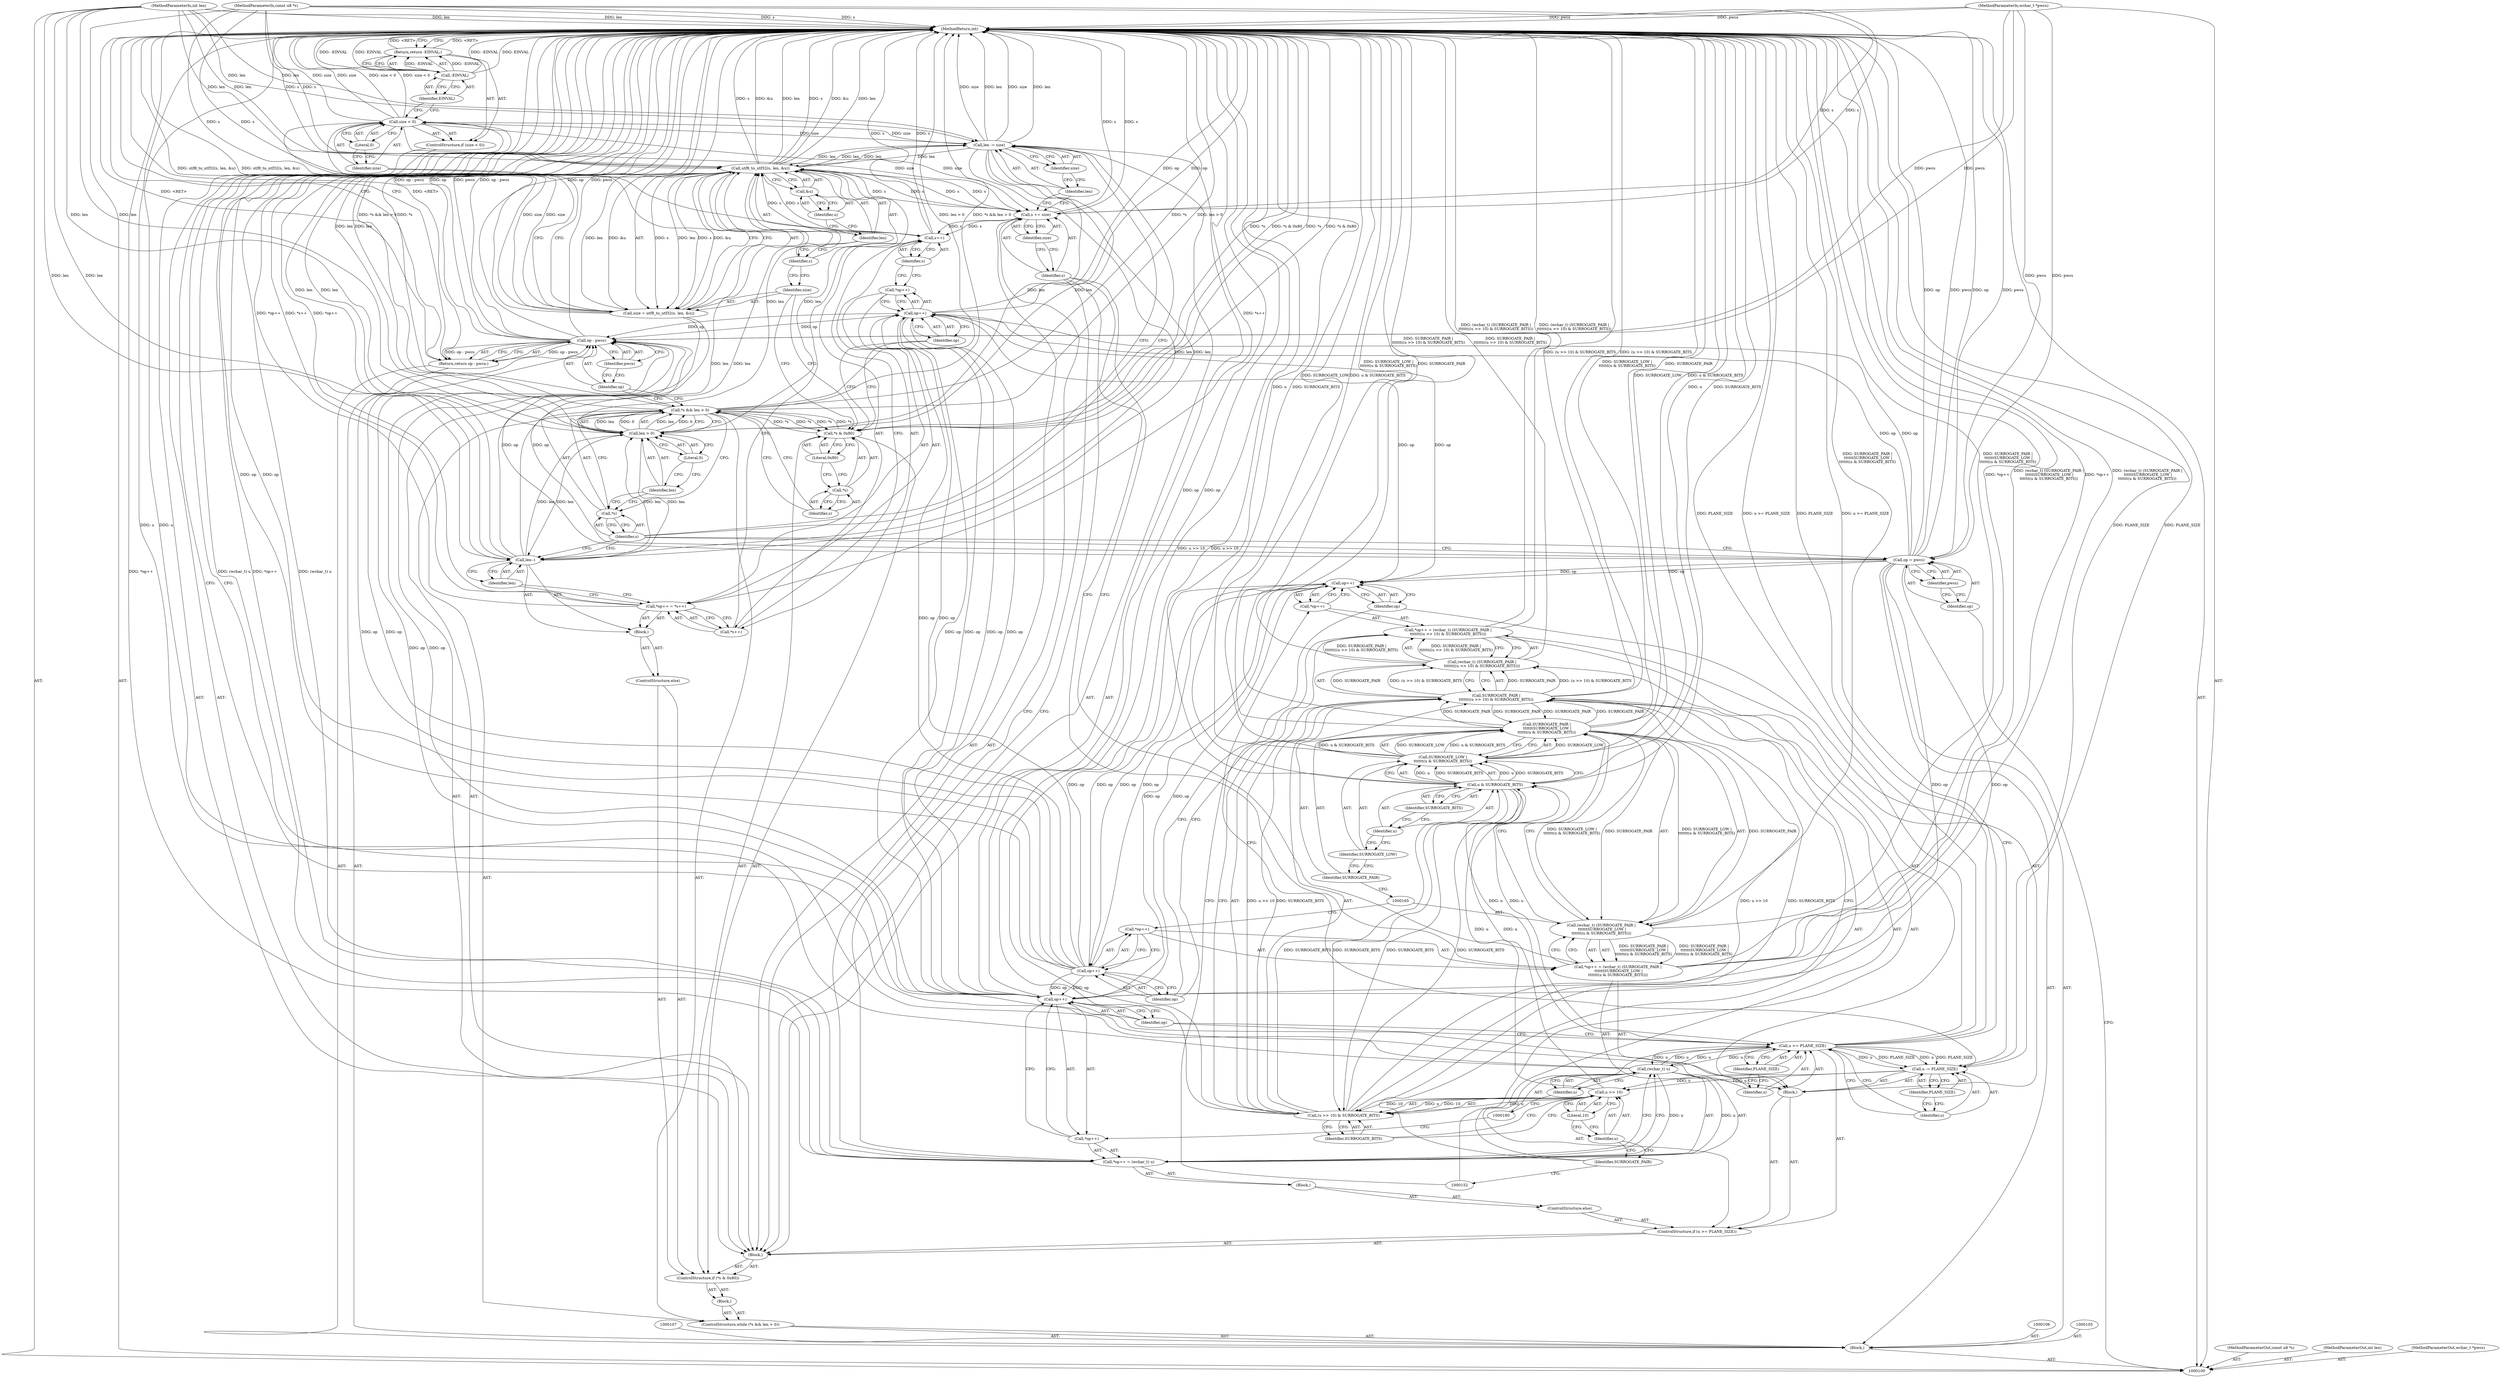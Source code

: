 digraph "1_linux_0720a06a7518c9d0c0125bd5d1f3b6264c55c3dd_1" {
"1000203" [label="(MethodReturn,int)"];
"1000101" [label="(MethodParameterIn,const u8 *s)"];
"1000298" [label="(MethodParameterOut,const u8 *s)"];
"1000102" [label="(MethodParameterIn,int len)"];
"1000299" [label="(MethodParameterOut,int len)"];
"1000103" [label="(MethodParameterIn,wchar_t *pwcs)"];
"1000300" [label="(MethodParameterOut,wchar_t *pwcs)"];
"1000127" [label="(Call,utf8_to_utf32(s, len, &u))"];
"1000128" [label="(Identifier,s)"];
"1000129" [label="(Identifier,len)"];
"1000130" [label="(Call,&u)"];
"1000131" [label="(Identifier,u)"];
"1000125" [label="(Call,size = utf8_to_utf32(s, len, &u))"];
"1000126" [label="(Identifier,size)"];
"1000135" [label="(Literal,0)"];
"1000132" [label="(ControlStructure,if (size < 0))"];
"1000133" [label="(Call,size < 0)"];
"1000134" [label="(Identifier,size)"];
"1000137" [label="(Call,-EINVAL)"];
"1000138" [label="(Identifier,EINVAL)"];
"1000136" [label="(Return,return -EINVAL;)"];
"1000142" [label="(Identifier,PLANE_SIZE)"];
"1000143" [label="(Block,)"];
"1000139" [label="(ControlStructure,if (u >= PLANE_SIZE))"];
"1000140" [label="(Call,u >= PLANE_SIZE)"];
"1000141" [label="(Identifier,u)"];
"1000146" [label="(Identifier,PLANE_SIZE)"];
"1000144" [label="(Call,u -= PLANE_SIZE)"];
"1000145" [label="(Identifier,u)"];
"1000151" [label="(Call,(wchar_t) (SURROGATE_PAIR |\n\t\t\t\t\t\t((u >> 10) & SURROGATE_BITS)))"];
"1000153" [label="(Call,SURROGATE_PAIR |\n\t\t\t\t\t\t((u >> 10) & SURROGATE_BITS))"];
"1000154" [label="(Identifier,SURROGATE_PAIR)"];
"1000147" [label="(Call,*op++ = (wchar_t) (SURROGATE_PAIR |\n\t\t\t\t\t\t((u >> 10) & SURROGATE_BITS)))"];
"1000148" [label="(Call,*op++)"];
"1000149" [label="(Call,op++)"];
"1000150" [label="(Identifier,op)"];
"1000158" [label="(Literal,10)"];
"1000159" [label="(Identifier,SURROGATE_BITS)"];
"1000155" [label="(Call,(u >> 10) & SURROGATE_BITS)"];
"1000156" [label="(Call,u >> 10)"];
"1000157" [label="(Identifier,u)"];
"1000164" [label="(Call,(wchar_t) (SURROGATE_PAIR |\n \t\t\t\t\t\tSURROGATE_LOW |\n\t\t\t\t\t\t(u & SURROGATE_BITS)))"];
"1000166" [label="(Call,SURROGATE_PAIR |\n \t\t\t\t\t\tSURROGATE_LOW |\n\t\t\t\t\t\t(u & SURROGATE_BITS))"];
"1000167" [label="(Identifier,SURROGATE_PAIR)"];
"1000160" [label="(Call,*op++ = (wchar_t) (SURROGATE_PAIR |\n \t\t\t\t\t\tSURROGATE_LOW |\n\t\t\t\t\t\t(u & SURROGATE_BITS)))"];
"1000161" [label="(Call,*op++)"];
"1000162" [label="(Call,op++)"];
"1000163" [label="(Identifier,op)"];
"1000168" [label="(Call,SURROGATE_LOW |\n\t\t\t\t\t\t(u & SURROGATE_BITS))"];
"1000169" [label="(Identifier,SURROGATE_LOW)"];
"1000104" [label="(Block,)"];
"1000172" [label="(Identifier,SURROGATE_BITS)"];
"1000170" [label="(Call,u & SURROGATE_BITS)"];
"1000171" [label="(Identifier,u)"];
"1000174" [label="(Block,)"];
"1000173" [label="(ControlStructure,else)"];
"1000179" [label="(Call,(wchar_t) u)"];
"1000181" [label="(Identifier,u)"];
"1000175" [label="(Call,*op++ = (wchar_t) u)"];
"1000176" [label="(Call,*op++)"];
"1000177" [label="(Call,op++)"];
"1000178" [label="(Identifier,op)"];
"1000182" [label="(Call,s += size)"];
"1000183" [label="(Identifier,s)"];
"1000184" [label="(Identifier,size)"];
"1000187" [label="(Identifier,size)"];
"1000185" [label="(Call,len -= size)"];
"1000186" [label="(Identifier,len)"];
"1000189" [label="(Block,)"];
"1000188" [label="(ControlStructure,else)"];
"1000194" [label="(Call,*s++)"];
"1000195" [label="(Call,s++)"];
"1000196" [label="(Identifier,s)"];
"1000190" [label="(Call,*op++ = *s++)"];
"1000191" [label="(Call,*op++)"];
"1000192" [label="(Call,op++)"];
"1000193" [label="(Identifier,op)"];
"1000197" [label="(Call,len--)"];
"1000198" [label="(Identifier,len)"];
"1000202" [label="(Identifier,pwcs)"];
"1000199" [label="(Return,return op - pwcs;)"];
"1000200" [label="(Call,op - pwcs)"];
"1000201" [label="(Identifier,op)"];
"1000108" [label="(Call,op = pwcs)"];
"1000109" [label="(Identifier,op)"];
"1000110" [label="(Identifier,pwcs)"];
"1000111" [label="(ControlStructure,while (*s && len > 0))"];
"1000115" [label="(Call,len > 0)"];
"1000116" [label="(Identifier,len)"];
"1000117" [label="(Literal,0)"];
"1000118" [label="(Block,)"];
"1000112" [label="(Call,*s && len > 0)"];
"1000113" [label="(Call,*s)"];
"1000114" [label="(Identifier,s)"];
"1000123" [label="(Literal,0x80)"];
"1000124" [label="(Block,)"];
"1000119" [label="(ControlStructure,if (*s & 0x80))"];
"1000120" [label="(Call,*s & 0x80)"];
"1000121" [label="(Call,*s)"];
"1000122" [label="(Identifier,s)"];
"1000203" -> "1000100"  [label="AST: "];
"1000203" -> "1000136"  [label="CFG: "];
"1000203" -> "1000199"  [label="CFG: "];
"1000136" -> "1000203"  [label="DDG: <RET>"];
"1000147" -> "1000203"  [label="DDG: (wchar_t) (SURROGATE_PAIR |\n\t\t\t\t\t\t((u >> 10) & SURROGATE_BITS))"];
"1000200" -> "1000203"  [label="DDG: op - pwcs"];
"1000200" -> "1000203"  [label="DDG: op"];
"1000200" -> "1000203"  [label="DDG: pwcs"];
"1000175" -> "1000203"  [label="DDG: (wchar_t) u"];
"1000175" -> "1000203"  [label="DDG: *op++"];
"1000179" -> "1000203"  [label="DDG: u"];
"1000170" -> "1000203"  [label="DDG: u"];
"1000170" -> "1000203"  [label="DDG: SURROGATE_BITS"];
"1000177" -> "1000203"  [label="DDG: op"];
"1000166" -> "1000203"  [label="DDG: SURROGATE_LOW |\n\t\t\t\t\t\t(u & SURROGATE_BITS)"];
"1000166" -> "1000203"  [label="DDG: SURROGATE_PAIR"];
"1000127" -> "1000203"  [label="DDG: &u"];
"1000127" -> "1000203"  [label="DDG: len"];
"1000127" -> "1000203"  [label="DDG: s"];
"1000160" -> "1000203"  [label="DDG: (wchar_t) (SURROGATE_PAIR |\n \t\t\t\t\t\tSURROGATE_LOW |\n\t\t\t\t\t\t(u & SURROGATE_BITS))"];
"1000160" -> "1000203"  [label="DDG: *op++"];
"1000185" -> "1000203"  [label="DDG: len"];
"1000185" -> "1000203"  [label="DDG: size"];
"1000140" -> "1000203"  [label="DDG: PLANE_SIZE"];
"1000140" -> "1000203"  [label="DDG: u >= PLANE_SIZE"];
"1000190" -> "1000203"  [label="DDG: *s++"];
"1000190" -> "1000203"  [label="DDG: *op++"];
"1000168" -> "1000203"  [label="DDG: SURROGATE_LOW"];
"1000168" -> "1000203"  [label="DDG: u & SURROGATE_BITS"];
"1000164" -> "1000203"  [label="DDG: SURROGATE_PAIR |\n \t\t\t\t\t\tSURROGATE_LOW |\n\t\t\t\t\t\t(u & SURROGATE_BITS)"];
"1000153" -> "1000203"  [label="DDG: (u >> 10) & SURROGATE_BITS"];
"1000103" -> "1000203"  [label="DDG: pwcs"];
"1000133" -> "1000203"  [label="DDG: size"];
"1000133" -> "1000203"  [label="DDG: size < 0"];
"1000112" -> "1000203"  [label="DDG: len > 0"];
"1000112" -> "1000203"  [label="DDG: *s && len > 0"];
"1000112" -> "1000203"  [label="DDG: *s"];
"1000120" -> "1000203"  [label="DDG: *s"];
"1000120" -> "1000203"  [label="DDG: *s & 0x80"];
"1000125" -> "1000203"  [label="DDG: utf8_to_utf32(s, len, &u)"];
"1000151" -> "1000203"  [label="DDG: SURROGATE_PAIR |\n\t\t\t\t\t\t((u >> 10) & SURROGATE_BITS)"];
"1000102" -> "1000203"  [label="DDG: len"];
"1000192" -> "1000203"  [label="DDG: op"];
"1000101" -> "1000203"  [label="DDG: s"];
"1000108" -> "1000203"  [label="DDG: pwcs"];
"1000108" -> "1000203"  [label="DDG: op"];
"1000137" -> "1000203"  [label="DDG: EINVAL"];
"1000137" -> "1000203"  [label="DDG: -EINVAL"];
"1000155" -> "1000203"  [label="DDG: u >> 10"];
"1000162" -> "1000203"  [label="DDG: op"];
"1000195" -> "1000203"  [label="DDG: s"];
"1000144" -> "1000203"  [label="DDG: PLANE_SIZE"];
"1000115" -> "1000203"  [label="DDG: len"];
"1000182" -> "1000203"  [label="DDG: s"];
"1000197" -> "1000203"  [label="DDG: len"];
"1000199" -> "1000203"  [label="DDG: <RET>"];
"1000101" -> "1000100"  [label="AST: "];
"1000101" -> "1000203"  [label="DDG: s"];
"1000101" -> "1000127"  [label="DDG: s"];
"1000101" -> "1000182"  [label="DDG: s"];
"1000101" -> "1000195"  [label="DDG: s"];
"1000298" -> "1000100"  [label="AST: "];
"1000102" -> "1000100"  [label="AST: "];
"1000102" -> "1000203"  [label="DDG: len"];
"1000102" -> "1000115"  [label="DDG: len"];
"1000102" -> "1000127"  [label="DDG: len"];
"1000102" -> "1000185"  [label="DDG: len"];
"1000102" -> "1000197"  [label="DDG: len"];
"1000299" -> "1000100"  [label="AST: "];
"1000103" -> "1000100"  [label="AST: "];
"1000103" -> "1000203"  [label="DDG: pwcs"];
"1000103" -> "1000108"  [label="DDG: pwcs"];
"1000103" -> "1000200"  [label="DDG: pwcs"];
"1000300" -> "1000100"  [label="AST: "];
"1000127" -> "1000125"  [label="AST: "];
"1000127" -> "1000130"  [label="CFG: "];
"1000128" -> "1000127"  [label="AST: "];
"1000129" -> "1000127"  [label="AST: "];
"1000130" -> "1000127"  [label="AST: "];
"1000125" -> "1000127"  [label="CFG: "];
"1000127" -> "1000203"  [label="DDG: &u"];
"1000127" -> "1000203"  [label="DDG: len"];
"1000127" -> "1000203"  [label="DDG: s"];
"1000127" -> "1000125"  [label="DDG: s"];
"1000127" -> "1000125"  [label="DDG: len"];
"1000127" -> "1000125"  [label="DDG: &u"];
"1000195" -> "1000127"  [label="DDG: s"];
"1000182" -> "1000127"  [label="DDG: s"];
"1000101" -> "1000127"  [label="DDG: s"];
"1000185" -> "1000127"  [label="DDG: len"];
"1000115" -> "1000127"  [label="DDG: len"];
"1000197" -> "1000127"  [label="DDG: len"];
"1000102" -> "1000127"  [label="DDG: len"];
"1000127" -> "1000182"  [label="DDG: s"];
"1000127" -> "1000185"  [label="DDG: len"];
"1000128" -> "1000127"  [label="AST: "];
"1000128" -> "1000126"  [label="CFG: "];
"1000129" -> "1000128"  [label="CFG: "];
"1000129" -> "1000127"  [label="AST: "];
"1000129" -> "1000128"  [label="CFG: "];
"1000131" -> "1000129"  [label="CFG: "];
"1000130" -> "1000127"  [label="AST: "];
"1000130" -> "1000131"  [label="CFG: "];
"1000131" -> "1000130"  [label="AST: "];
"1000127" -> "1000130"  [label="CFG: "];
"1000131" -> "1000130"  [label="AST: "];
"1000131" -> "1000129"  [label="CFG: "];
"1000130" -> "1000131"  [label="CFG: "];
"1000125" -> "1000124"  [label="AST: "];
"1000125" -> "1000127"  [label="CFG: "];
"1000126" -> "1000125"  [label="AST: "];
"1000127" -> "1000125"  [label="AST: "];
"1000134" -> "1000125"  [label="CFG: "];
"1000125" -> "1000203"  [label="DDG: utf8_to_utf32(s, len, &u)"];
"1000127" -> "1000125"  [label="DDG: s"];
"1000127" -> "1000125"  [label="DDG: len"];
"1000127" -> "1000125"  [label="DDG: &u"];
"1000125" -> "1000133"  [label="DDG: size"];
"1000126" -> "1000125"  [label="AST: "];
"1000126" -> "1000120"  [label="CFG: "];
"1000128" -> "1000126"  [label="CFG: "];
"1000135" -> "1000133"  [label="AST: "];
"1000135" -> "1000134"  [label="CFG: "];
"1000133" -> "1000135"  [label="CFG: "];
"1000132" -> "1000124"  [label="AST: "];
"1000133" -> "1000132"  [label="AST: "];
"1000136" -> "1000132"  [label="AST: "];
"1000133" -> "1000132"  [label="AST: "];
"1000133" -> "1000135"  [label="CFG: "];
"1000134" -> "1000133"  [label="AST: "];
"1000135" -> "1000133"  [label="AST: "];
"1000138" -> "1000133"  [label="CFG: "];
"1000141" -> "1000133"  [label="CFG: "];
"1000133" -> "1000203"  [label="DDG: size"];
"1000133" -> "1000203"  [label="DDG: size < 0"];
"1000125" -> "1000133"  [label="DDG: size"];
"1000133" -> "1000182"  [label="DDG: size"];
"1000133" -> "1000185"  [label="DDG: size"];
"1000134" -> "1000133"  [label="AST: "];
"1000134" -> "1000125"  [label="CFG: "];
"1000135" -> "1000134"  [label="CFG: "];
"1000137" -> "1000136"  [label="AST: "];
"1000137" -> "1000138"  [label="CFG: "];
"1000138" -> "1000137"  [label="AST: "];
"1000136" -> "1000137"  [label="CFG: "];
"1000137" -> "1000203"  [label="DDG: EINVAL"];
"1000137" -> "1000203"  [label="DDG: -EINVAL"];
"1000137" -> "1000136"  [label="DDG: -EINVAL"];
"1000138" -> "1000137"  [label="AST: "];
"1000138" -> "1000133"  [label="CFG: "];
"1000137" -> "1000138"  [label="CFG: "];
"1000136" -> "1000132"  [label="AST: "];
"1000136" -> "1000137"  [label="CFG: "];
"1000137" -> "1000136"  [label="AST: "];
"1000203" -> "1000136"  [label="CFG: "];
"1000136" -> "1000203"  [label="DDG: <RET>"];
"1000137" -> "1000136"  [label="DDG: -EINVAL"];
"1000142" -> "1000140"  [label="AST: "];
"1000142" -> "1000141"  [label="CFG: "];
"1000140" -> "1000142"  [label="CFG: "];
"1000143" -> "1000139"  [label="AST: "];
"1000144" -> "1000143"  [label="AST: "];
"1000147" -> "1000143"  [label="AST: "];
"1000160" -> "1000143"  [label="AST: "];
"1000139" -> "1000124"  [label="AST: "];
"1000140" -> "1000139"  [label="AST: "];
"1000143" -> "1000139"  [label="AST: "];
"1000173" -> "1000139"  [label="AST: "];
"1000140" -> "1000139"  [label="AST: "];
"1000140" -> "1000142"  [label="CFG: "];
"1000141" -> "1000140"  [label="AST: "];
"1000142" -> "1000140"  [label="AST: "];
"1000145" -> "1000140"  [label="CFG: "];
"1000178" -> "1000140"  [label="CFG: "];
"1000140" -> "1000203"  [label="DDG: PLANE_SIZE"];
"1000140" -> "1000203"  [label="DDG: u >= PLANE_SIZE"];
"1000179" -> "1000140"  [label="DDG: u"];
"1000170" -> "1000140"  [label="DDG: u"];
"1000140" -> "1000144"  [label="DDG: PLANE_SIZE"];
"1000140" -> "1000144"  [label="DDG: u"];
"1000140" -> "1000179"  [label="DDG: u"];
"1000141" -> "1000140"  [label="AST: "];
"1000141" -> "1000133"  [label="CFG: "];
"1000142" -> "1000141"  [label="CFG: "];
"1000146" -> "1000144"  [label="AST: "];
"1000146" -> "1000145"  [label="CFG: "];
"1000144" -> "1000146"  [label="CFG: "];
"1000144" -> "1000143"  [label="AST: "];
"1000144" -> "1000146"  [label="CFG: "];
"1000145" -> "1000144"  [label="AST: "];
"1000146" -> "1000144"  [label="AST: "];
"1000150" -> "1000144"  [label="CFG: "];
"1000144" -> "1000203"  [label="DDG: PLANE_SIZE"];
"1000140" -> "1000144"  [label="DDG: PLANE_SIZE"];
"1000140" -> "1000144"  [label="DDG: u"];
"1000144" -> "1000156"  [label="DDG: u"];
"1000145" -> "1000144"  [label="AST: "];
"1000145" -> "1000140"  [label="CFG: "];
"1000146" -> "1000145"  [label="CFG: "];
"1000151" -> "1000147"  [label="AST: "];
"1000151" -> "1000153"  [label="CFG: "];
"1000152" -> "1000151"  [label="AST: "];
"1000153" -> "1000151"  [label="AST: "];
"1000147" -> "1000151"  [label="CFG: "];
"1000151" -> "1000203"  [label="DDG: SURROGATE_PAIR |\n\t\t\t\t\t\t((u >> 10) & SURROGATE_BITS)"];
"1000151" -> "1000147"  [label="DDG: SURROGATE_PAIR |\n\t\t\t\t\t\t((u >> 10) & SURROGATE_BITS)"];
"1000153" -> "1000151"  [label="DDG: SURROGATE_PAIR"];
"1000153" -> "1000151"  [label="DDG: (u >> 10) & SURROGATE_BITS"];
"1000153" -> "1000151"  [label="AST: "];
"1000153" -> "1000155"  [label="CFG: "];
"1000154" -> "1000153"  [label="AST: "];
"1000155" -> "1000153"  [label="AST: "];
"1000151" -> "1000153"  [label="CFG: "];
"1000153" -> "1000203"  [label="DDG: (u >> 10) & SURROGATE_BITS"];
"1000153" -> "1000151"  [label="DDG: SURROGATE_PAIR"];
"1000153" -> "1000151"  [label="DDG: (u >> 10) & SURROGATE_BITS"];
"1000166" -> "1000153"  [label="DDG: SURROGATE_PAIR"];
"1000155" -> "1000153"  [label="DDG: u >> 10"];
"1000155" -> "1000153"  [label="DDG: SURROGATE_BITS"];
"1000153" -> "1000166"  [label="DDG: SURROGATE_PAIR"];
"1000154" -> "1000153"  [label="AST: "];
"1000154" -> "1000152"  [label="CFG: "];
"1000157" -> "1000154"  [label="CFG: "];
"1000147" -> "1000143"  [label="AST: "];
"1000147" -> "1000151"  [label="CFG: "];
"1000148" -> "1000147"  [label="AST: "];
"1000151" -> "1000147"  [label="AST: "];
"1000163" -> "1000147"  [label="CFG: "];
"1000147" -> "1000203"  [label="DDG: (wchar_t) (SURROGATE_PAIR |\n\t\t\t\t\t\t((u >> 10) & SURROGATE_BITS))"];
"1000151" -> "1000147"  [label="DDG: SURROGATE_PAIR |\n\t\t\t\t\t\t((u >> 10) & SURROGATE_BITS)"];
"1000148" -> "1000147"  [label="AST: "];
"1000148" -> "1000149"  [label="CFG: "];
"1000149" -> "1000148"  [label="AST: "];
"1000152" -> "1000148"  [label="CFG: "];
"1000149" -> "1000148"  [label="AST: "];
"1000149" -> "1000150"  [label="CFG: "];
"1000150" -> "1000149"  [label="AST: "];
"1000148" -> "1000149"  [label="CFG: "];
"1000177" -> "1000149"  [label="DDG: op"];
"1000192" -> "1000149"  [label="DDG: op"];
"1000162" -> "1000149"  [label="DDG: op"];
"1000108" -> "1000149"  [label="DDG: op"];
"1000149" -> "1000162"  [label="DDG: op"];
"1000150" -> "1000149"  [label="AST: "];
"1000150" -> "1000144"  [label="CFG: "];
"1000149" -> "1000150"  [label="CFG: "];
"1000158" -> "1000156"  [label="AST: "];
"1000158" -> "1000157"  [label="CFG: "];
"1000156" -> "1000158"  [label="CFG: "];
"1000159" -> "1000155"  [label="AST: "];
"1000159" -> "1000156"  [label="CFG: "];
"1000155" -> "1000159"  [label="CFG: "];
"1000155" -> "1000153"  [label="AST: "];
"1000155" -> "1000159"  [label="CFG: "];
"1000156" -> "1000155"  [label="AST: "];
"1000159" -> "1000155"  [label="AST: "];
"1000153" -> "1000155"  [label="CFG: "];
"1000155" -> "1000203"  [label="DDG: u >> 10"];
"1000155" -> "1000153"  [label="DDG: u >> 10"];
"1000155" -> "1000153"  [label="DDG: SURROGATE_BITS"];
"1000156" -> "1000155"  [label="DDG: u"];
"1000156" -> "1000155"  [label="DDG: 10"];
"1000170" -> "1000155"  [label="DDG: SURROGATE_BITS"];
"1000155" -> "1000170"  [label="DDG: SURROGATE_BITS"];
"1000156" -> "1000155"  [label="AST: "];
"1000156" -> "1000158"  [label="CFG: "];
"1000157" -> "1000156"  [label="AST: "];
"1000158" -> "1000156"  [label="AST: "];
"1000159" -> "1000156"  [label="CFG: "];
"1000156" -> "1000155"  [label="DDG: u"];
"1000156" -> "1000155"  [label="DDG: 10"];
"1000144" -> "1000156"  [label="DDG: u"];
"1000156" -> "1000170"  [label="DDG: u"];
"1000157" -> "1000156"  [label="AST: "];
"1000157" -> "1000154"  [label="CFG: "];
"1000158" -> "1000157"  [label="CFG: "];
"1000164" -> "1000160"  [label="AST: "];
"1000164" -> "1000166"  [label="CFG: "];
"1000165" -> "1000164"  [label="AST: "];
"1000166" -> "1000164"  [label="AST: "];
"1000160" -> "1000164"  [label="CFG: "];
"1000164" -> "1000203"  [label="DDG: SURROGATE_PAIR |\n \t\t\t\t\t\tSURROGATE_LOW |\n\t\t\t\t\t\t(u & SURROGATE_BITS)"];
"1000164" -> "1000160"  [label="DDG: SURROGATE_PAIR |\n \t\t\t\t\t\tSURROGATE_LOW |\n\t\t\t\t\t\t(u & SURROGATE_BITS)"];
"1000166" -> "1000164"  [label="DDG: SURROGATE_PAIR"];
"1000166" -> "1000164"  [label="DDG: SURROGATE_LOW |\n\t\t\t\t\t\t(u & SURROGATE_BITS)"];
"1000166" -> "1000164"  [label="AST: "];
"1000166" -> "1000168"  [label="CFG: "];
"1000167" -> "1000166"  [label="AST: "];
"1000168" -> "1000166"  [label="AST: "];
"1000164" -> "1000166"  [label="CFG: "];
"1000166" -> "1000203"  [label="DDG: SURROGATE_LOW |\n\t\t\t\t\t\t(u & SURROGATE_BITS)"];
"1000166" -> "1000203"  [label="DDG: SURROGATE_PAIR"];
"1000166" -> "1000153"  [label="DDG: SURROGATE_PAIR"];
"1000166" -> "1000164"  [label="DDG: SURROGATE_PAIR"];
"1000166" -> "1000164"  [label="DDG: SURROGATE_LOW |\n\t\t\t\t\t\t(u & SURROGATE_BITS)"];
"1000153" -> "1000166"  [label="DDG: SURROGATE_PAIR"];
"1000168" -> "1000166"  [label="DDG: SURROGATE_LOW"];
"1000168" -> "1000166"  [label="DDG: u & SURROGATE_BITS"];
"1000167" -> "1000166"  [label="AST: "];
"1000167" -> "1000165"  [label="CFG: "];
"1000169" -> "1000167"  [label="CFG: "];
"1000160" -> "1000143"  [label="AST: "];
"1000160" -> "1000164"  [label="CFG: "];
"1000161" -> "1000160"  [label="AST: "];
"1000164" -> "1000160"  [label="AST: "];
"1000183" -> "1000160"  [label="CFG: "];
"1000160" -> "1000203"  [label="DDG: (wchar_t) (SURROGATE_PAIR |\n \t\t\t\t\t\tSURROGATE_LOW |\n\t\t\t\t\t\t(u & SURROGATE_BITS))"];
"1000160" -> "1000203"  [label="DDG: *op++"];
"1000164" -> "1000160"  [label="DDG: SURROGATE_PAIR |\n \t\t\t\t\t\tSURROGATE_LOW |\n\t\t\t\t\t\t(u & SURROGATE_BITS)"];
"1000161" -> "1000160"  [label="AST: "];
"1000161" -> "1000162"  [label="CFG: "];
"1000162" -> "1000161"  [label="AST: "];
"1000165" -> "1000161"  [label="CFG: "];
"1000162" -> "1000161"  [label="AST: "];
"1000162" -> "1000163"  [label="CFG: "];
"1000163" -> "1000162"  [label="AST: "];
"1000161" -> "1000162"  [label="CFG: "];
"1000162" -> "1000203"  [label="DDG: op"];
"1000162" -> "1000149"  [label="DDG: op"];
"1000149" -> "1000162"  [label="DDG: op"];
"1000162" -> "1000177"  [label="DDG: op"];
"1000162" -> "1000192"  [label="DDG: op"];
"1000162" -> "1000200"  [label="DDG: op"];
"1000163" -> "1000162"  [label="AST: "];
"1000163" -> "1000147"  [label="CFG: "];
"1000162" -> "1000163"  [label="CFG: "];
"1000168" -> "1000166"  [label="AST: "];
"1000168" -> "1000170"  [label="CFG: "];
"1000169" -> "1000168"  [label="AST: "];
"1000170" -> "1000168"  [label="AST: "];
"1000166" -> "1000168"  [label="CFG: "];
"1000168" -> "1000203"  [label="DDG: SURROGATE_LOW"];
"1000168" -> "1000203"  [label="DDG: u & SURROGATE_BITS"];
"1000168" -> "1000166"  [label="DDG: SURROGATE_LOW"];
"1000168" -> "1000166"  [label="DDG: u & SURROGATE_BITS"];
"1000170" -> "1000168"  [label="DDG: u"];
"1000170" -> "1000168"  [label="DDG: SURROGATE_BITS"];
"1000169" -> "1000168"  [label="AST: "];
"1000169" -> "1000167"  [label="CFG: "];
"1000171" -> "1000169"  [label="CFG: "];
"1000104" -> "1000100"  [label="AST: "];
"1000105" -> "1000104"  [label="AST: "];
"1000106" -> "1000104"  [label="AST: "];
"1000107" -> "1000104"  [label="AST: "];
"1000108" -> "1000104"  [label="AST: "];
"1000111" -> "1000104"  [label="AST: "];
"1000199" -> "1000104"  [label="AST: "];
"1000172" -> "1000170"  [label="AST: "];
"1000172" -> "1000171"  [label="CFG: "];
"1000170" -> "1000172"  [label="CFG: "];
"1000170" -> "1000168"  [label="AST: "];
"1000170" -> "1000172"  [label="CFG: "];
"1000171" -> "1000170"  [label="AST: "];
"1000172" -> "1000170"  [label="AST: "];
"1000168" -> "1000170"  [label="CFG: "];
"1000170" -> "1000203"  [label="DDG: u"];
"1000170" -> "1000203"  [label="DDG: SURROGATE_BITS"];
"1000170" -> "1000140"  [label="DDG: u"];
"1000170" -> "1000155"  [label="DDG: SURROGATE_BITS"];
"1000170" -> "1000168"  [label="DDG: u"];
"1000170" -> "1000168"  [label="DDG: SURROGATE_BITS"];
"1000156" -> "1000170"  [label="DDG: u"];
"1000155" -> "1000170"  [label="DDG: SURROGATE_BITS"];
"1000171" -> "1000170"  [label="AST: "];
"1000171" -> "1000169"  [label="CFG: "];
"1000172" -> "1000171"  [label="CFG: "];
"1000174" -> "1000173"  [label="AST: "];
"1000175" -> "1000174"  [label="AST: "];
"1000173" -> "1000139"  [label="AST: "];
"1000174" -> "1000173"  [label="AST: "];
"1000179" -> "1000175"  [label="AST: "];
"1000179" -> "1000181"  [label="CFG: "];
"1000180" -> "1000179"  [label="AST: "];
"1000181" -> "1000179"  [label="AST: "];
"1000175" -> "1000179"  [label="CFG: "];
"1000179" -> "1000203"  [label="DDG: u"];
"1000179" -> "1000140"  [label="DDG: u"];
"1000179" -> "1000175"  [label="DDG: u"];
"1000140" -> "1000179"  [label="DDG: u"];
"1000181" -> "1000179"  [label="AST: "];
"1000181" -> "1000180"  [label="CFG: "];
"1000179" -> "1000181"  [label="CFG: "];
"1000175" -> "1000174"  [label="AST: "];
"1000175" -> "1000179"  [label="CFG: "];
"1000176" -> "1000175"  [label="AST: "];
"1000179" -> "1000175"  [label="AST: "];
"1000183" -> "1000175"  [label="CFG: "];
"1000175" -> "1000203"  [label="DDG: (wchar_t) u"];
"1000175" -> "1000203"  [label="DDG: *op++"];
"1000179" -> "1000175"  [label="DDG: u"];
"1000176" -> "1000175"  [label="AST: "];
"1000176" -> "1000177"  [label="CFG: "];
"1000177" -> "1000176"  [label="AST: "];
"1000180" -> "1000176"  [label="CFG: "];
"1000177" -> "1000176"  [label="AST: "];
"1000177" -> "1000178"  [label="CFG: "];
"1000178" -> "1000177"  [label="AST: "];
"1000176" -> "1000177"  [label="CFG: "];
"1000177" -> "1000203"  [label="DDG: op"];
"1000177" -> "1000149"  [label="DDG: op"];
"1000192" -> "1000177"  [label="DDG: op"];
"1000162" -> "1000177"  [label="DDG: op"];
"1000108" -> "1000177"  [label="DDG: op"];
"1000177" -> "1000192"  [label="DDG: op"];
"1000177" -> "1000200"  [label="DDG: op"];
"1000178" -> "1000177"  [label="AST: "];
"1000178" -> "1000140"  [label="CFG: "];
"1000177" -> "1000178"  [label="CFG: "];
"1000182" -> "1000124"  [label="AST: "];
"1000182" -> "1000184"  [label="CFG: "];
"1000183" -> "1000182"  [label="AST: "];
"1000184" -> "1000182"  [label="AST: "];
"1000186" -> "1000182"  [label="CFG: "];
"1000182" -> "1000203"  [label="DDG: s"];
"1000182" -> "1000127"  [label="DDG: s"];
"1000133" -> "1000182"  [label="DDG: size"];
"1000127" -> "1000182"  [label="DDG: s"];
"1000101" -> "1000182"  [label="DDG: s"];
"1000182" -> "1000195"  [label="DDG: s"];
"1000183" -> "1000182"  [label="AST: "];
"1000183" -> "1000160"  [label="CFG: "];
"1000183" -> "1000175"  [label="CFG: "];
"1000184" -> "1000183"  [label="CFG: "];
"1000184" -> "1000182"  [label="AST: "];
"1000184" -> "1000183"  [label="CFG: "];
"1000182" -> "1000184"  [label="CFG: "];
"1000187" -> "1000185"  [label="AST: "];
"1000187" -> "1000186"  [label="CFG: "];
"1000185" -> "1000187"  [label="CFG: "];
"1000185" -> "1000124"  [label="AST: "];
"1000185" -> "1000187"  [label="CFG: "];
"1000186" -> "1000185"  [label="AST: "];
"1000187" -> "1000185"  [label="AST: "];
"1000114" -> "1000185"  [label="CFG: "];
"1000185" -> "1000203"  [label="DDG: len"];
"1000185" -> "1000203"  [label="DDG: size"];
"1000185" -> "1000115"  [label="DDG: len"];
"1000185" -> "1000127"  [label="DDG: len"];
"1000133" -> "1000185"  [label="DDG: size"];
"1000127" -> "1000185"  [label="DDG: len"];
"1000102" -> "1000185"  [label="DDG: len"];
"1000185" -> "1000197"  [label="DDG: len"];
"1000186" -> "1000185"  [label="AST: "];
"1000186" -> "1000182"  [label="CFG: "];
"1000187" -> "1000186"  [label="CFG: "];
"1000189" -> "1000188"  [label="AST: "];
"1000190" -> "1000189"  [label="AST: "];
"1000197" -> "1000189"  [label="AST: "];
"1000188" -> "1000119"  [label="AST: "];
"1000189" -> "1000188"  [label="AST: "];
"1000194" -> "1000190"  [label="AST: "];
"1000194" -> "1000195"  [label="CFG: "];
"1000195" -> "1000194"  [label="AST: "];
"1000190" -> "1000194"  [label="CFG: "];
"1000195" -> "1000194"  [label="AST: "];
"1000195" -> "1000196"  [label="CFG: "];
"1000196" -> "1000195"  [label="AST: "];
"1000194" -> "1000195"  [label="CFG: "];
"1000195" -> "1000203"  [label="DDG: s"];
"1000195" -> "1000127"  [label="DDG: s"];
"1000182" -> "1000195"  [label="DDG: s"];
"1000101" -> "1000195"  [label="DDG: s"];
"1000196" -> "1000195"  [label="AST: "];
"1000196" -> "1000191"  [label="CFG: "];
"1000195" -> "1000196"  [label="CFG: "];
"1000190" -> "1000189"  [label="AST: "];
"1000190" -> "1000194"  [label="CFG: "];
"1000191" -> "1000190"  [label="AST: "];
"1000194" -> "1000190"  [label="AST: "];
"1000198" -> "1000190"  [label="CFG: "];
"1000190" -> "1000203"  [label="DDG: *s++"];
"1000190" -> "1000203"  [label="DDG: *op++"];
"1000191" -> "1000190"  [label="AST: "];
"1000191" -> "1000192"  [label="CFG: "];
"1000192" -> "1000191"  [label="AST: "];
"1000196" -> "1000191"  [label="CFG: "];
"1000192" -> "1000191"  [label="AST: "];
"1000192" -> "1000193"  [label="CFG: "];
"1000193" -> "1000192"  [label="AST: "];
"1000191" -> "1000192"  [label="CFG: "];
"1000192" -> "1000203"  [label="DDG: op"];
"1000192" -> "1000149"  [label="DDG: op"];
"1000192" -> "1000177"  [label="DDG: op"];
"1000177" -> "1000192"  [label="DDG: op"];
"1000162" -> "1000192"  [label="DDG: op"];
"1000108" -> "1000192"  [label="DDG: op"];
"1000192" -> "1000200"  [label="DDG: op"];
"1000193" -> "1000192"  [label="AST: "];
"1000193" -> "1000120"  [label="CFG: "];
"1000192" -> "1000193"  [label="CFG: "];
"1000197" -> "1000189"  [label="AST: "];
"1000197" -> "1000198"  [label="CFG: "];
"1000198" -> "1000197"  [label="AST: "];
"1000114" -> "1000197"  [label="CFG: "];
"1000197" -> "1000203"  [label="DDG: len"];
"1000197" -> "1000115"  [label="DDG: len"];
"1000197" -> "1000127"  [label="DDG: len"];
"1000185" -> "1000197"  [label="DDG: len"];
"1000115" -> "1000197"  [label="DDG: len"];
"1000102" -> "1000197"  [label="DDG: len"];
"1000198" -> "1000197"  [label="AST: "];
"1000198" -> "1000190"  [label="CFG: "];
"1000197" -> "1000198"  [label="CFG: "];
"1000202" -> "1000200"  [label="AST: "];
"1000202" -> "1000201"  [label="CFG: "];
"1000200" -> "1000202"  [label="CFG: "];
"1000199" -> "1000104"  [label="AST: "];
"1000199" -> "1000200"  [label="CFG: "];
"1000200" -> "1000199"  [label="AST: "];
"1000203" -> "1000199"  [label="CFG: "];
"1000199" -> "1000203"  [label="DDG: <RET>"];
"1000200" -> "1000199"  [label="DDG: op - pwcs"];
"1000200" -> "1000199"  [label="AST: "];
"1000200" -> "1000202"  [label="CFG: "];
"1000201" -> "1000200"  [label="AST: "];
"1000202" -> "1000200"  [label="AST: "];
"1000199" -> "1000200"  [label="CFG: "];
"1000200" -> "1000203"  [label="DDG: op - pwcs"];
"1000200" -> "1000203"  [label="DDG: op"];
"1000200" -> "1000203"  [label="DDG: pwcs"];
"1000200" -> "1000199"  [label="DDG: op - pwcs"];
"1000177" -> "1000200"  [label="DDG: op"];
"1000192" -> "1000200"  [label="DDG: op"];
"1000162" -> "1000200"  [label="DDG: op"];
"1000108" -> "1000200"  [label="DDG: op"];
"1000103" -> "1000200"  [label="DDG: pwcs"];
"1000201" -> "1000200"  [label="AST: "];
"1000201" -> "1000112"  [label="CFG: "];
"1000202" -> "1000201"  [label="CFG: "];
"1000108" -> "1000104"  [label="AST: "];
"1000108" -> "1000110"  [label="CFG: "];
"1000109" -> "1000108"  [label="AST: "];
"1000110" -> "1000108"  [label="AST: "];
"1000114" -> "1000108"  [label="CFG: "];
"1000108" -> "1000203"  [label="DDG: pwcs"];
"1000108" -> "1000203"  [label="DDG: op"];
"1000103" -> "1000108"  [label="DDG: pwcs"];
"1000108" -> "1000149"  [label="DDG: op"];
"1000108" -> "1000177"  [label="DDG: op"];
"1000108" -> "1000192"  [label="DDG: op"];
"1000108" -> "1000200"  [label="DDG: op"];
"1000109" -> "1000108"  [label="AST: "];
"1000109" -> "1000100"  [label="CFG: "];
"1000110" -> "1000109"  [label="CFG: "];
"1000110" -> "1000108"  [label="AST: "];
"1000110" -> "1000109"  [label="CFG: "];
"1000108" -> "1000110"  [label="CFG: "];
"1000111" -> "1000104"  [label="AST: "];
"1000112" -> "1000111"  [label="AST: "];
"1000118" -> "1000111"  [label="AST: "];
"1000115" -> "1000112"  [label="AST: "];
"1000115" -> "1000117"  [label="CFG: "];
"1000116" -> "1000115"  [label="AST: "];
"1000117" -> "1000115"  [label="AST: "];
"1000112" -> "1000115"  [label="CFG: "];
"1000115" -> "1000203"  [label="DDG: len"];
"1000115" -> "1000112"  [label="DDG: len"];
"1000115" -> "1000112"  [label="DDG: 0"];
"1000185" -> "1000115"  [label="DDG: len"];
"1000197" -> "1000115"  [label="DDG: len"];
"1000102" -> "1000115"  [label="DDG: len"];
"1000115" -> "1000127"  [label="DDG: len"];
"1000115" -> "1000197"  [label="DDG: len"];
"1000116" -> "1000115"  [label="AST: "];
"1000116" -> "1000113"  [label="CFG: "];
"1000117" -> "1000116"  [label="CFG: "];
"1000117" -> "1000115"  [label="AST: "];
"1000117" -> "1000116"  [label="CFG: "];
"1000115" -> "1000117"  [label="CFG: "];
"1000118" -> "1000111"  [label="AST: "];
"1000119" -> "1000118"  [label="AST: "];
"1000112" -> "1000111"  [label="AST: "];
"1000112" -> "1000113"  [label="CFG: "];
"1000112" -> "1000115"  [label="CFG: "];
"1000113" -> "1000112"  [label="AST: "];
"1000115" -> "1000112"  [label="AST: "];
"1000122" -> "1000112"  [label="CFG: "];
"1000201" -> "1000112"  [label="CFG: "];
"1000112" -> "1000203"  [label="DDG: len > 0"];
"1000112" -> "1000203"  [label="DDG: *s && len > 0"];
"1000112" -> "1000203"  [label="DDG: *s"];
"1000120" -> "1000112"  [label="DDG: *s"];
"1000115" -> "1000112"  [label="DDG: len"];
"1000115" -> "1000112"  [label="DDG: 0"];
"1000112" -> "1000120"  [label="DDG: *s"];
"1000113" -> "1000112"  [label="AST: "];
"1000113" -> "1000114"  [label="CFG: "];
"1000114" -> "1000113"  [label="AST: "];
"1000116" -> "1000113"  [label="CFG: "];
"1000112" -> "1000113"  [label="CFG: "];
"1000114" -> "1000113"  [label="AST: "];
"1000114" -> "1000185"  [label="CFG: "];
"1000114" -> "1000197"  [label="CFG: "];
"1000114" -> "1000108"  [label="CFG: "];
"1000113" -> "1000114"  [label="CFG: "];
"1000123" -> "1000120"  [label="AST: "];
"1000123" -> "1000121"  [label="CFG: "];
"1000120" -> "1000123"  [label="CFG: "];
"1000124" -> "1000119"  [label="AST: "];
"1000125" -> "1000124"  [label="AST: "];
"1000132" -> "1000124"  [label="AST: "];
"1000139" -> "1000124"  [label="AST: "];
"1000182" -> "1000124"  [label="AST: "];
"1000185" -> "1000124"  [label="AST: "];
"1000119" -> "1000118"  [label="AST: "];
"1000120" -> "1000119"  [label="AST: "];
"1000124" -> "1000119"  [label="AST: "];
"1000188" -> "1000119"  [label="AST: "];
"1000120" -> "1000119"  [label="AST: "];
"1000120" -> "1000123"  [label="CFG: "];
"1000121" -> "1000120"  [label="AST: "];
"1000123" -> "1000120"  [label="AST: "];
"1000126" -> "1000120"  [label="CFG: "];
"1000193" -> "1000120"  [label="CFG: "];
"1000120" -> "1000203"  [label="DDG: *s"];
"1000120" -> "1000203"  [label="DDG: *s & 0x80"];
"1000120" -> "1000112"  [label="DDG: *s"];
"1000112" -> "1000120"  [label="DDG: *s"];
"1000121" -> "1000120"  [label="AST: "];
"1000121" -> "1000122"  [label="CFG: "];
"1000122" -> "1000121"  [label="AST: "];
"1000123" -> "1000121"  [label="CFG: "];
"1000122" -> "1000121"  [label="AST: "];
"1000122" -> "1000112"  [label="CFG: "];
"1000121" -> "1000122"  [label="CFG: "];
}
